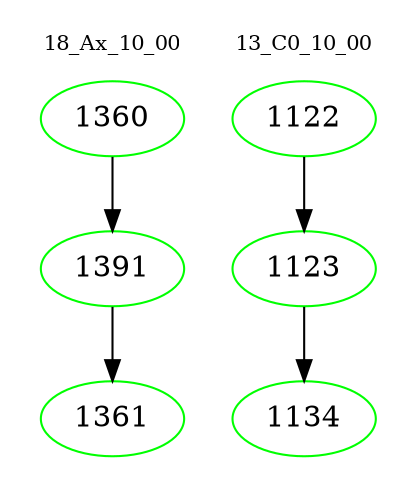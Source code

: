 digraph{
subgraph cluster_0 {
color = white
label = "18_Ax_10_00";
fontsize=10;
T0_1360 [label="1360", color="green"]
T0_1360 -> T0_1391 [color="black"]
T0_1391 [label="1391", color="green"]
T0_1391 -> T0_1361 [color="black"]
T0_1361 [label="1361", color="green"]
}
subgraph cluster_1 {
color = white
label = "13_C0_10_00";
fontsize=10;
T1_1122 [label="1122", color="green"]
T1_1122 -> T1_1123 [color="black"]
T1_1123 [label="1123", color="green"]
T1_1123 -> T1_1134 [color="black"]
T1_1134 [label="1134", color="green"]
}
}
